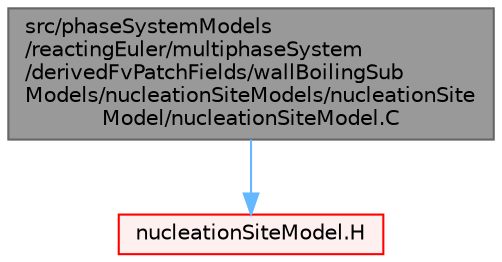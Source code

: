 digraph "src/phaseSystemModels/reactingEuler/multiphaseSystem/derivedFvPatchFields/wallBoilingSubModels/nucleationSiteModels/nucleationSiteModel/nucleationSiteModel.C"
{
 // LATEX_PDF_SIZE
  bgcolor="transparent";
  edge [fontname=Helvetica,fontsize=10,labelfontname=Helvetica,labelfontsize=10];
  node [fontname=Helvetica,fontsize=10,shape=box,height=0.2,width=0.4];
  Node1 [id="Node000001",label="src/phaseSystemModels\l/reactingEuler/multiphaseSystem\l/derivedFvPatchFields/wallBoilingSub\lModels/nucleationSiteModels/nucleationSite\lModel/nucleationSiteModel.C",height=0.2,width=0.4,color="gray40", fillcolor="grey60", style="filled", fontcolor="black",tooltip=" "];
  Node1 -> Node2 [id="edge1_Node000001_Node000002",color="steelblue1",style="solid",tooltip=" "];
  Node2 [id="Node000002",label="nucleationSiteModel.H",height=0.2,width=0.4,color="red", fillcolor="#FFF0F0", style="filled",URL="$nucleationSiteModel_8H.html",tooltip=" "];
}
